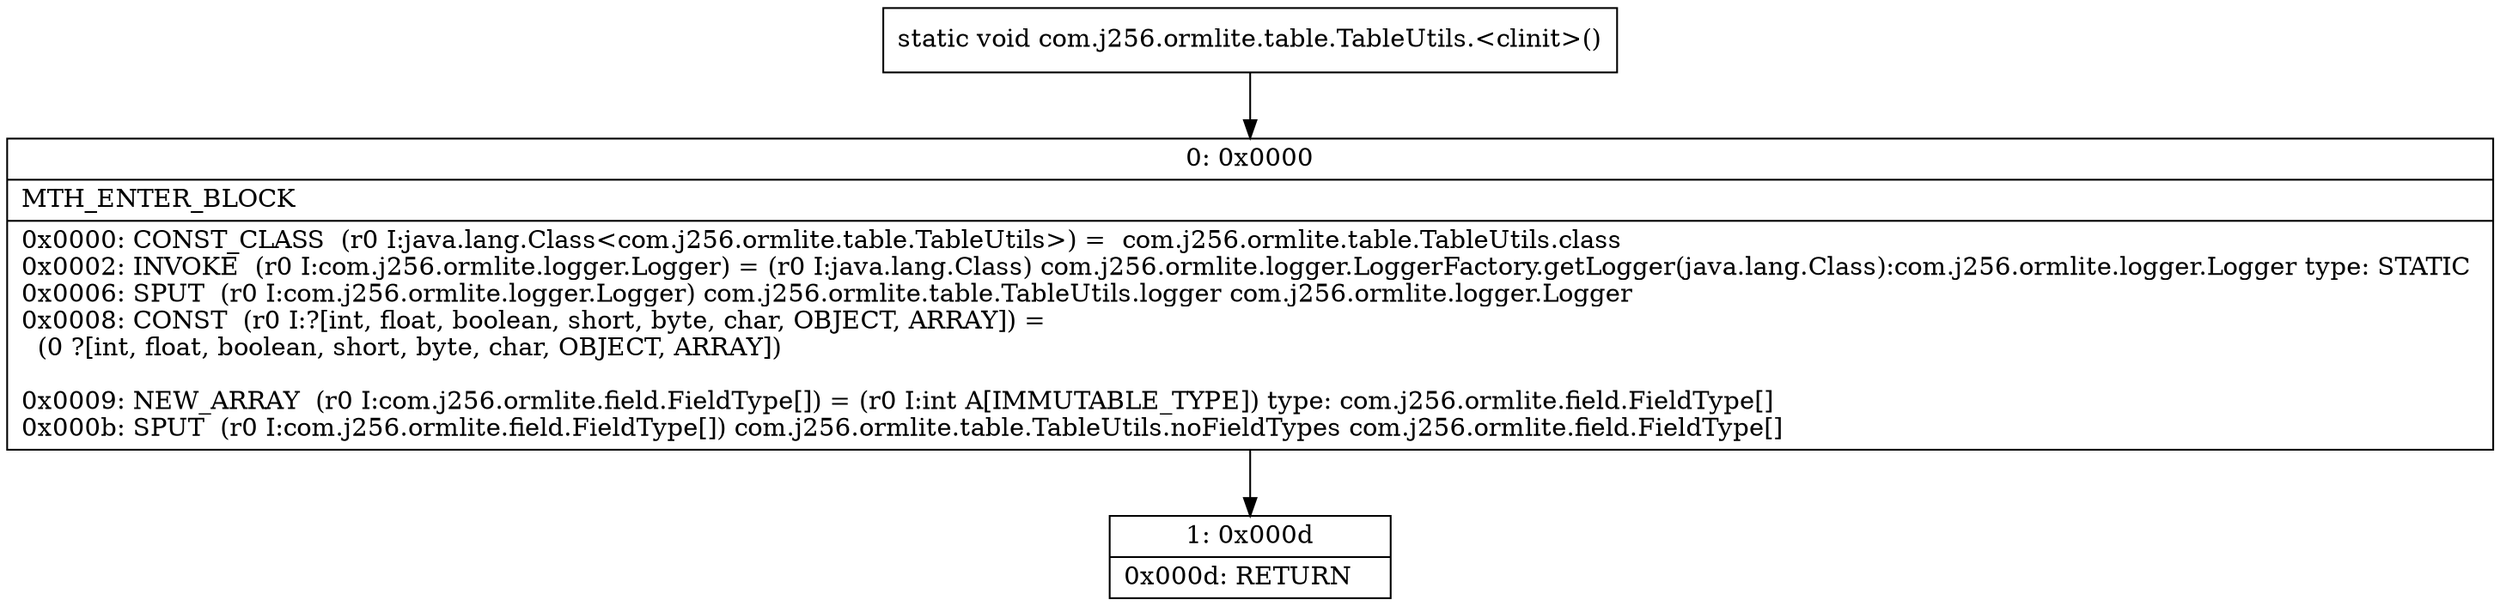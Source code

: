 digraph "CFG forcom.j256.ormlite.table.TableUtils.\<clinit\>()V" {
Node_0 [shape=record,label="{0\:\ 0x0000|MTH_ENTER_BLOCK\l|0x0000: CONST_CLASS  (r0 I:java.lang.Class\<com.j256.ormlite.table.TableUtils\>) =  com.j256.ormlite.table.TableUtils.class \l0x0002: INVOKE  (r0 I:com.j256.ormlite.logger.Logger) = (r0 I:java.lang.Class) com.j256.ormlite.logger.LoggerFactory.getLogger(java.lang.Class):com.j256.ormlite.logger.Logger type: STATIC \l0x0006: SPUT  (r0 I:com.j256.ormlite.logger.Logger) com.j256.ormlite.table.TableUtils.logger com.j256.ormlite.logger.Logger \l0x0008: CONST  (r0 I:?[int, float, boolean, short, byte, char, OBJECT, ARRAY]) = \l  (0 ?[int, float, boolean, short, byte, char, OBJECT, ARRAY])\l \l0x0009: NEW_ARRAY  (r0 I:com.j256.ormlite.field.FieldType[]) = (r0 I:int A[IMMUTABLE_TYPE]) type: com.j256.ormlite.field.FieldType[] \l0x000b: SPUT  (r0 I:com.j256.ormlite.field.FieldType[]) com.j256.ormlite.table.TableUtils.noFieldTypes com.j256.ormlite.field.FieldType[] \l}"];
Node_1 [shape=record,label="{1\:\ 0x000d|0x000d: RETURN   \l}"];
MethodNode[shape=record,label="{static void com.j256.ormlite.table.TableUtils.\<clinit\>() }"];
MethodNode -> Node_0;
Node_0 -> Node_1;
}

